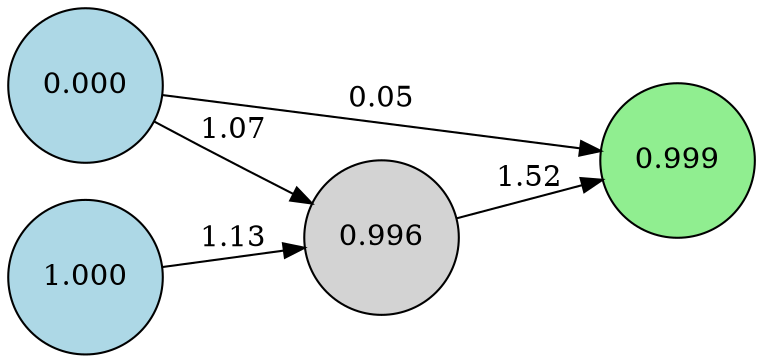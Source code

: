 digraph neat {
  rankdir=LR;
  node [shape=circle];
  node0 [label="0.000", style=filled, fillcolor=lightblue];
  node1 [label="1.000", style=filled, fillcolor=lightblue];
  node122 [label="0.999", style=filled, fillcolor=lightgreen];
  node152 [label="0.996", style=filled, fillcolor=lightgray];
  node0 -> node122 [label="0.05"];
  node1 -> node152 [label="1.13"];
  node152 -> node122 [label="1.52"];
  node0 -> node152 [label="1.07"];
}
